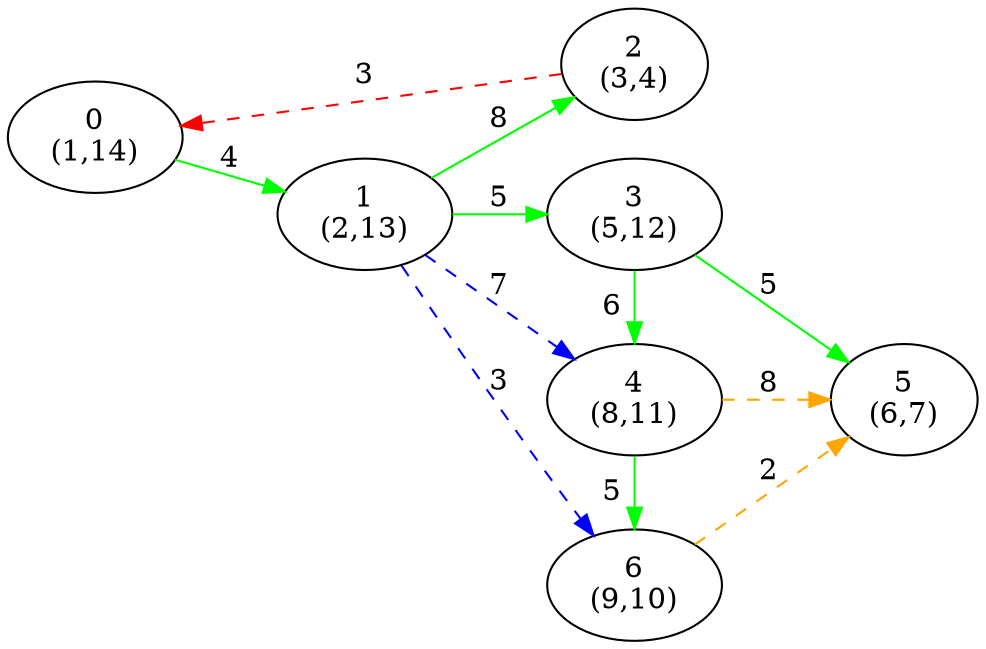 digraph G {
ranksep = "equally";
rankdir = LR;
{rank = same; "0
(1,14)"; };
{rank = same; "1
(2,13)"; };
{rank = same; "2
(3,4)"; "3
(5,12)"; "4
(8,11)"; "6
(9,10)"; };
{rank = same; "5
(6,7)"; };
"0
(1,14)"->"1
(2,13)"[label="4" color = "green"];
"1
(2,13)"->"2
(3,4)"[label="8" color = "green"];
"1
(2,13)"->"3
(5,12)"[label="5" color = "green"];
"1
(2,13)"->"4
(8,11)"[label="7" color = "blue" style = "dashed"];
"1
(2,13)"->"6
(9,10)"[label="3" color = "blue" style = "dashed"];
"2
(3,4)"->"0
(1,14)"[label="3" color = "red" style = "dashed"];
"3
(5,12)"->"5
(6,7)"[label="5" color = "green"];
"3
(5,12)"->"4
(8,11)"[label="6" color = "green"];
"4
(8,11)"->"5
(6,7)"[label="8" color = "orange" style = "dashed"];
"4
(8,11)"->"6
(9,10)"[label="5" color = "green"];
"6
(9,10)"->"5
(6,7)"[label="2" color = "orange" style = "dashed"];
"5
(6,7)"
}
